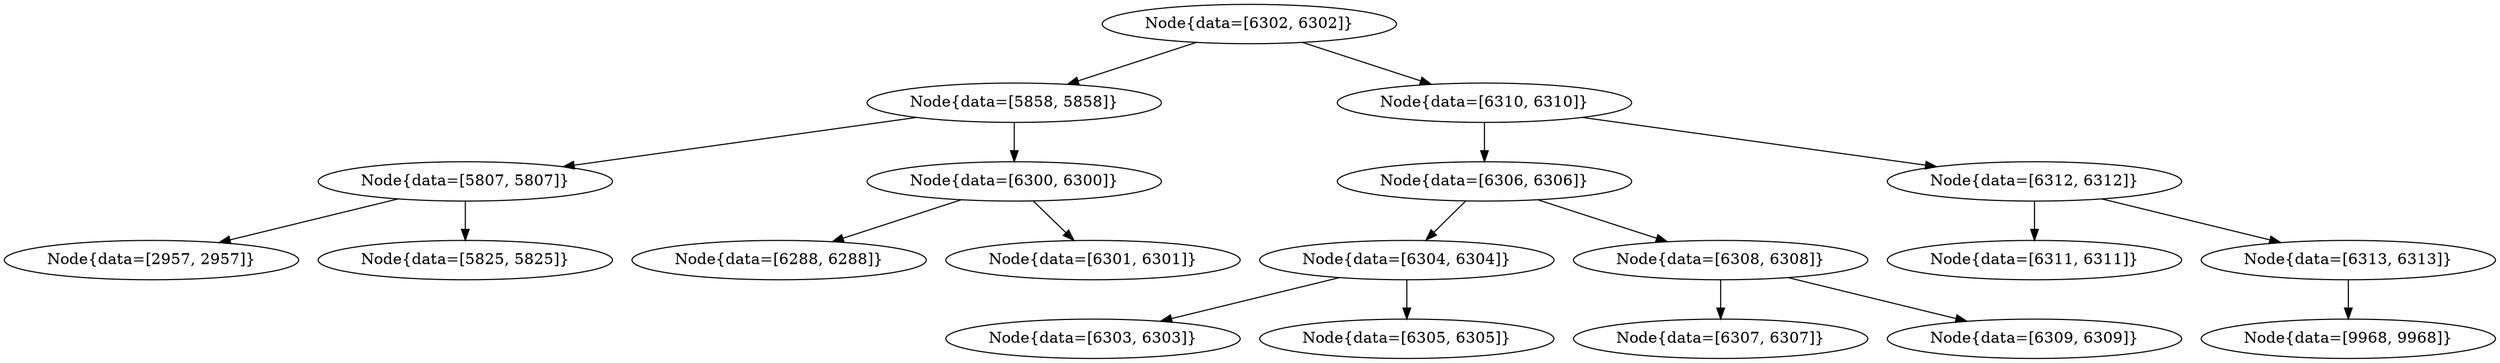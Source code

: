 digraph G{
1578712821 [label="Node{data=[6302, 6302]}"]
1578712821 -> 17222024
17222024 [label="Node{data=[5858, 5858]}"]
17222024 -> 556223230
556223230 [label="Node{data=[5807, 5807]}"]
556223230 -> 1990419108
1990419108 [label="Node{data=[2957, 2957]}"]
556223230 -> 1641677843
1641677843 [label="Node{data=[5825, 5825]}"]
17222024 -> 1445448489
1445448489 [label="Node{data=[6300, 6300]}"]
1445448489 -> 1296833449
1296833449 [label="Node{data=[6288, 6288]}"]
1445448489 -> 538441446
538441446 [label="Node{data=[6301, 6301]}"]
1578712821 -> 291279979
291279979 [label="Node{data=[6310, 6310]}"]
291279979 -> 2043313130
2043313130 [label="Node{data=[6306, 6306]}"]
2043313130 -> 1425454633
1425454633 [label="Node{data=[6304, 6304]}"]
1425454633 -> 1271515799
1271515799 [label="Node{data=[6303, 6303]}"]
1425454633 -> 1044639817
1044639817 [label="Node{data=[6305, 6305]}"]
2043313130 -> 343722304
343722304 [label="Node{data=[6308, 6308]}"]
343722304 -> 1968861720
1968861720 [label="Node{data=[6307, 6307]}"]
343722304 -> 1891799894
1891799894 [label="Node{data=[6309, 6309]}"]
291279979 -> 1361241279
1361241279 [label="Node{data=[6312, 6312]}"]
1361241279 -> 602280210
602280210 [label="Node{data=[6311, 6311]}"]
1361241279 -> 92962244
92962244 [label="Node{data=[6313, 6313]}"]
92962244 -> 1639319040
1639319040 [label="Node{data=[9968, 9968]}"]
}